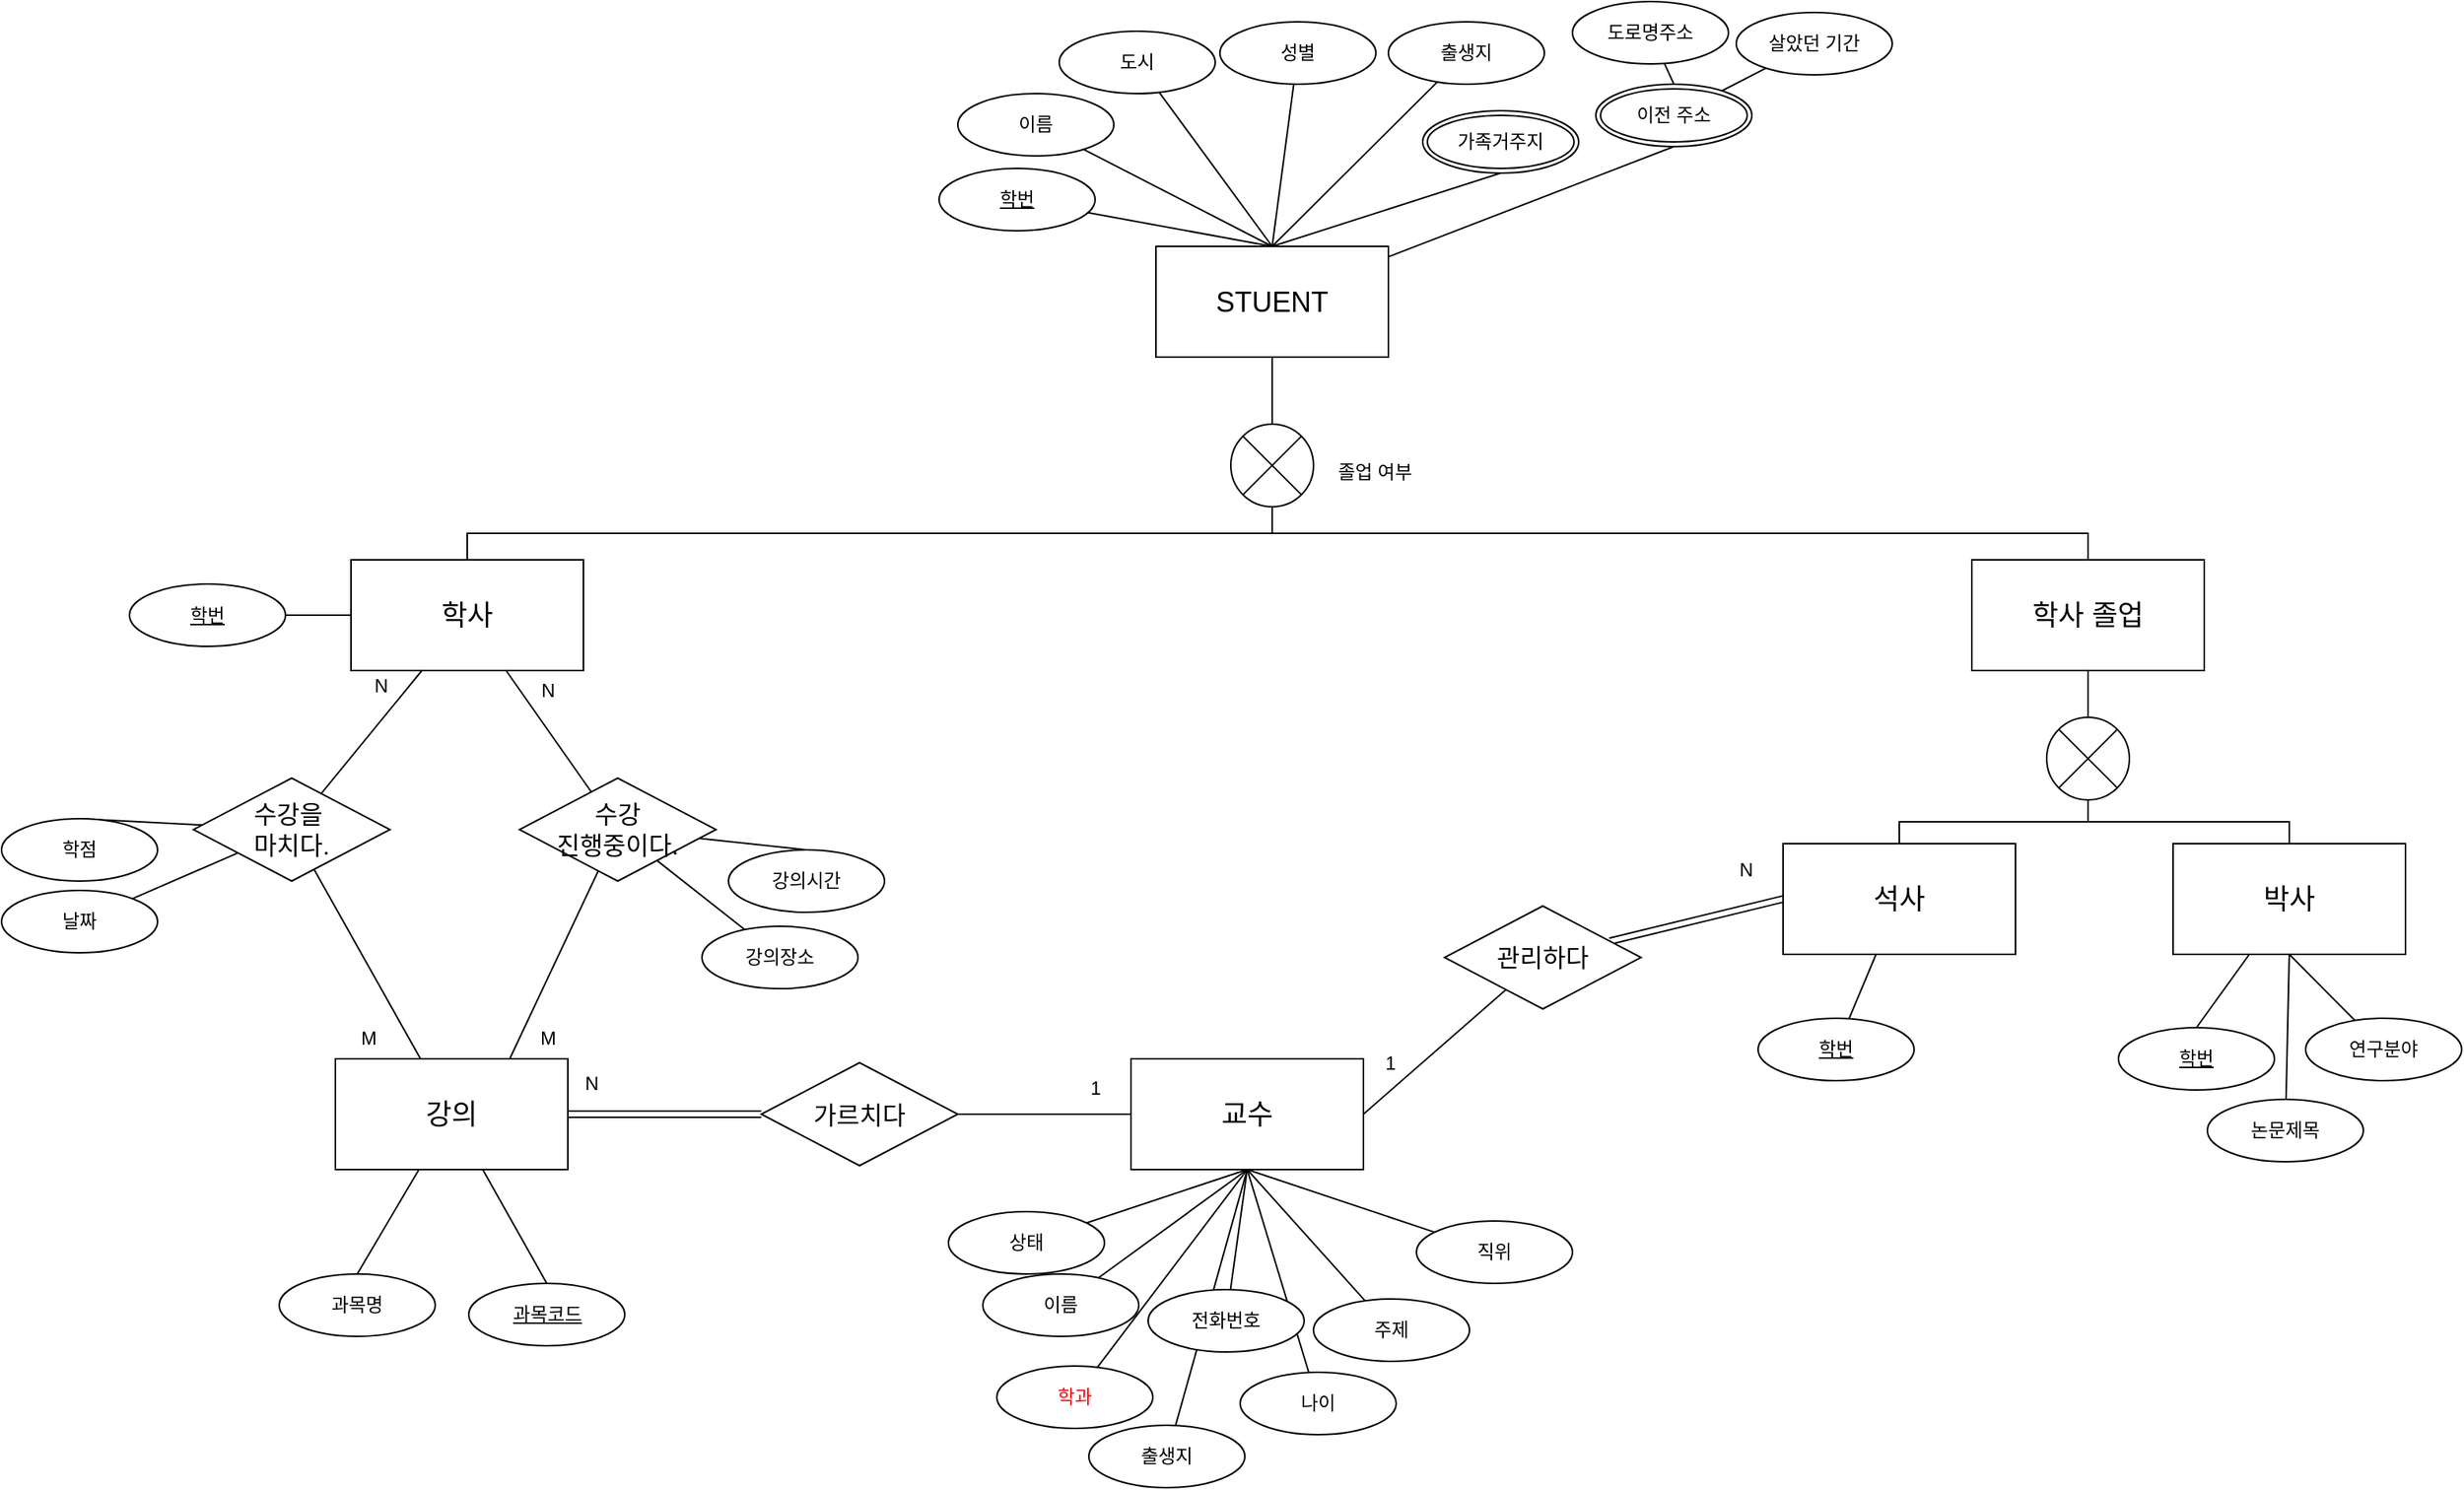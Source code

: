 <mxfile version="24.2.2" type="github">
  <diagram name="페이지-1" id="7VR-YZdjgw9keZSOpcH8">
    <mxGraphModel dx="1940" dy="1368" grid="0" gridSize="10" guides="1" tooltips="1" connect="1" arrows="1" fold="1" page="1" pageScale="1" pageWidth="1920" pageHeight="1200" math="0" shadow="0">
      <root>
        <mxCell id="0" />
        <mxCell id="1" parent="0" />
        <mxCell id="dzRAiHNFtbagDPupk4Ih-3" style="rounded=0;orthogonalLoop=1;jettySize=auto;html=1;endArrow=none;endFill=0;" edge="1" parent="1" source="dzRAiHNFtbagDPupk4Ih-1" target="dzRAiHNFtbagDPupk4Ih-2">
          <mxGeometry relative="1" as="geometry" />
        </mxCell>
        <mxCell id="dzRAiHNFtbagDPupk4Ih-1" value="&lt;font style=&quot;font-size: 18px;&quot;&gt;STUENT&lt;/font&gt;" style="whiteSpace=wrap;html=1;align=center;" vertex="1" parent="1">
          <mxGeometry x="915" y="222" width="149" height="71" as="geometry" />
        </mxCell>
        <mxCell id="dzRAiHNFtbagDPupk4Ih-9" style="edgeStyle=elbowEdgeStyle;rounded=0;orthogonalLoop=1;jettySize=auto;html=1;elbow=vertical;endArrow=none;endFill=0;" edge="1" parent="1" source="dzRAiHNFtbagDPupk4Ih-2" target="dzRAiHNFtbagDPupk4Ih-7">
          <mxGeometry relative="1" as="geometry" />
        </mxCell>
        <mxCell id="dzRAiHNFtbagDPupk4Ih-10" style="edgeStyle=elbowEdgeStyle;rounded=0;orthogonalLoop=1;jettySize=auto;html=1;elbow=vertical;endArrow=none;endFill=0;" edge="1" parent="1" source="dzRAiHNFtbagDPupk4Ih-2" target="dzRAiHNFtbagDPupk4Ih-6">
          <mxGeometry relative="1" as="geometry" />
        </mxCell>
        <mxCell id="dzRAiHNFtbagDPupk4Ih-2" value="" style="shape=sumEllipse;perimeter=ellipsePerimeter;whiteSpace=wrap;html=1;backgroundOutline=1;" vertex="1" parent="1">
          <mxGeometry x="963" y="336" width="53" height="53" as="geometry" />
        </mxCell>
        <mxCell id="dzRAiHNFtbagDPupk4Ih-52" style="edgeStyle=orthogonalEdgeStyle;rounded=0;orthogonalLoop=1;jettySize=auto;html=1;endArrow=none;endFill=0;" edge="1" parent="1" source="dzRAiHNFtbagDPupk4Ih-6" target="dzRAiHNFtbagDPupk4Ih-51">
          <mxGeometry relative="1" as="geometry" />
        </mxCell>
        <mxCell id="dzRAiHNFtbagDPupk4Ih-6" value="&lt;font style=&quot;font-size: 18px;&quot;&gt;학사 졸업&lt;/font&gt;" style="whiteSpace=wrap;html=1;align=center;" vertex="1" parent="1">
          <mxGeometry x="1438" y="423" width="149" height="71" as="geometry" />
        </mxCell>
        <mxCell id="dzRAiHNFtbagDPupk4Ih-18" style="rounded=0;orthogonalLoop=1;jettySize=auto;html=1;endArrow=none;endFill=0;" edge="1" parent="1" source="dzRAiHNFtbagDPupk4Ih-7" target="dzRAiHNFtbagDPupk4Ih-11">
          <mxGeometry relative="1" as="geometry" />
        </mxCell>
        <mxCell id="dzRAiHNFtbagDPupk4Ih-19" style="rounded=0;orthogonalLoop=1;jettySize=auto;html=1;endArrow=none;endFill=0;" edge="1" parent="1" source="dzRAiHNFtbagDPupk4Ih-7" target="dzRAiHNFtbagDPupk4Ih-16">
          <mxGeometry relative="1" as="geometry" />
        </mxCell>
        <mxCell id="dzRAiHNFtbagDPupk4Ih-7" value="&lt;font style=&quot;font-size: 18px;&quot;&gt;학사&lt;/font&gt;" style="whiteSpace=wrap;html=1;align=center;" vertex="1" parent="1">
          <mxGeometry x="399" y="423" width="149" height="71" as="geometry" />
        </mxCell>
        <mxCell id="dzRAiHNFtbagDPupk4Ih-21" style="rounded=0;orthogonalLoop=1;jettySize=auto;html=1;endArrow=none;endFill=0;" edge="1" parent="1" source="dzRAiHNFtbagDPupk4Ih-11" target="dzRAiHNFtbagDPupk4Ih-20">
          <mxGeometry relative="1" as="geometry" />
        </mxCell>
        <mxCell id="dzRAiHNFtbagDPupk4Ih-37" style="rounded=0;orthogonalLoop=1;jettySize=auto;html=1;entryX=0.5;entryY=0;entryDx=0;entryDy=0;endArrow=none;endFill=0;" edge="1" parent="1" source="dzRAiHNFtbagDPupk4Ih-11" target="dzRAiHNFtbagDPupk4Ih-34">
          <mxGeometry relative="1" as="geometry" />
        </mxCell>
        <mxCell id="dzRAiHNFtbagDPupk4Ih-39" style="rounded=0;orthogonalLoop=1;jettySize=auto;html=1;endArrow=none;endFill=0;" edge="1" parent="1" source="dzRAiHNFtbagDPupk4Ih-11" target="dzRAiHNFtbagDPupk4Ih-38">
          <mxGeometry relative="1" as="geometry" />
        </mxCell>
        <mxCell id="dzRAiHNFtbagDPupk4Ih-11" value="&lt;font style=&quot;font-size: 16px;&quot;&gt;수강을&amp;nbsp;&lt;/font&gt;&lt;div style=&quot;font-size: 16px;&quot;&gt;&lt;font style=&quot;font-size: 16px;&quot;&gt;마치다.&lt;/font&gt;&lt;/div&gt;" style="shape=rhombus;perimeter=rhombusPerimeter;whiteSpace=wrap;html=1;align=center;" vertex="1" parent="1">
          <mxGeometry x="298" y="563" width="126" height="66" as="geometry" />
        </mxCell>
        <mxCell id="dzRAiHNFtbagDPupk4Ih-48" style="rounded=0;orthogonalLoop=1;jettySize=auto;html=1;endArrow=none;endFill=0;" edge="1" parent="1" source="dzRAiHNFtbagDPupk4Ih-12" target="dzRAiHNFtbagDPupk4Ih-44">
          <mxGeometry relative="1" as="geometry" />
        </mxCell>
        <mxCell id="dzRAiHNFtbagDPupk4Ih-12" value="&lt;font style=&quot;font-size: 18px;&quot;&gt;석사&lt;/font&gt;" style="whiteSpace=wrap;html=1;align=center;" vertex="1" parent="1">
          <mxGeometry x="1317" y="605" width="149" height="71" as="geometry" />
        </mxCell>
        <mxCell id="dzRAiHNFtbagDPupk4Ih-49" style="rounded=0;orthogonalLoop=1;jettySize=auto;html=1;entryX=0.5;entryY=0;entryDx=0;entryDy=0;endArrow=none;endFill=0;" edge="1" parent="1" source="dzRAiHNFtbagDPupk4Ih-13" target="dzRAiHNFtbagDPupk4Ih-43">
          <mxGeometry relative="1" as="geometry" />
        </mxCell>
        <mxCell id="dzRAiHNFtbagDPupk4Ih-13" value="&lt;font style=&quot;font-size: 18px;&quot;&gt;박사&lt;/font&gt;" style="whiteSpace=wrap;html=1;align=center;" vertex="1" parent="1">
          <mxGeometry x="1567" y="605" width="149" height="71" as="geometry" />
        </mxCell>
        <mxCell id="dzRAiHNFtbagDPupk4Ih-23" style="rounded=0;orthogonalLoop=1;jettySize=auto;html=1;entryX=0.75;entryY=0;entryDx=0;entryDy=0;endArrow=none;endFill=0;" edge="1" parent="1" source="dzRAiHNFtbagDPupk4Ih-16" target="dzRAiHNFtbagDPupk4Ih-20">
          <mxGeometry relative="1" as="geometry" />
        </mxCell>
        <mxCell id="dzRAiHNFtbagDPupk4Ih-29" style="rounded=0;orthogonalLoop=1;jettySize=auto;html=1;entryX=0.5;entryY=0;entryDx=0;entryDy=0;endArrow=none;endFill=0;" edge="1" parent="1" source="dzRAiHNFtbagDPupk4Ih-16" target="dzRAiHNFtbagDPupk4Ih-28">
          <mxGeometry relative="1" as="geometry" />
        </mxCell>
        <mxCell id="dzRAiHNFtbagDPupk4Ih-32" style="rounded=0;orthogonalLoop=1;jettySize=auto;html=1;endArrow=none;endFill=0;" edge="1" parent="1" source="dzRAiHNFtbagDPupk4Ih-16" target="dzRAiHNFtbagDPupk4Ih-30">
          <mxGeometry relative="1" as="geometry" />
        </mxCell>
        <mxCell id="dzRAiHNFtbagDPupk4Ih-16" value="&lt;span style=&quot;font-size: 16px;&quot;&gt;수강&lt;/span&gt;&lt;div&gt;&lt;span style=&quot;font-size: 16px;&quot;&gt;진행중이다.&lt;/span&gt;&lt;/div&gt;" style="shape=rhombus;perimeter=rhombusPerimeter;whiteSpace=wrap;html=1;align=center;" vertex="1" parent="1">
          <mxGeometry x="507" y="563" width="126" height="66" as="geometry" />
        </mxCell>
        <mxCell id="dzRAiHNFtbagDPupk4Ih-40" style="rounded=0;orthogonalLoop=1;jettySize=auto;html=1;endArrow=none;endFill=0;entryX=0.5;entryY=0;entryDx=0;entryDy=0;" edge="1" parent="1" source="dzRAiHNFtbagDPupk4Ih-20" target="dzRAiHNFtbagDPupk4Ih-33">
          <mxGeometry relative="1" as="geometry">
            <mxPoint x="408.898" y="832.788" as="targetPoint" />
          </mxGeometry>
        </mxCell>
        <mxCell id="dzRAiHNFtbagDPupk4Ih-41" style="rounded=0;orthogonalLoop=1;jettySize=auto;html=1;endArrow=none;endFill=0;entryX=0.5;entryY=0;entryDx=0;entryDy=0;" edge="1" parent="1" source="dzRAiHNFtbagDPupk4Ih-20" target="dzRAiHNFtbagDPupk4Ih-35">
          <mxGeometry relative="1" as="geometry">
            <mxPoint x="497" y="832" as="targetPoint" />
          </mxGeometry>
        </mxCell>
        <mxCell id="dzRAiHNFtbagDPupk4Ih-72" style="rounded=0;orthogonalLoop=1;jettySize=auto;html=1;entryX=0;entryY=0.5;entryDx=0;entryDy=0;endArrow=none;endFill=0;shape=link;" edge="1" parent="1" source="dzRAiHNFtbagDPupk4Ih-20" target="dzRAiHNFtbagDPupk4Ih-70">
          <mxGeometry relative="1" as="geometry" />
        </mxCell>
        <mxCell id="dzRAiHNFtbagDPupk4Ih-20" value="&lt;font style=&quot;font-size: 18px;&quot;&gt;강의&lt;/font&gt;" style="whiteSpace=wrap;html=1;align=center;" vertex="1" parent="1">
          <mxGeometry x="389" y="743" width="149" height="71" as="geometry" />
        </mxCell>
        <mxCell id="dzRAiHNFtbagDPupk4Ih-24" value="N" style="text;html=1;align=center;verticalAlign=middle;resizable=0;points=[];autosize=1;strokeColor=none;fillColor=none;" vertex="1" parent="1">
          <mxGeometry x="404" y="491" width="27" height="26" as="geometry" />
        </mxCell>
        <mxCell id="dzRAiHNFtbagDPupk4Ih-25" value="N" style="text;html=1;align=center;verticalAlign=middle;resizable=0;points=[];autosize=1;strokeColor=none;fillColor=none;" vertex="1" parent="1">
          <mxGeometry x="511" y="494" width="27" height="26" as="geometry" />
        </mxCell>
        <mxCell id="dzRAiHNFtbagDPupk4Ih-26" value="M" style="text;html=1;align=center;verticalAlign=middle;resizable=0;points=[];autosize=1;strokeColor=none;fillColor=none;" vertex="1" parent="1">
          <mxGeometry x="510.5" y="717" width="28" height="26" as="geometry" />
        </mxCell>
        <mxCell id="dzRAiHNFtbagDPupk4Ih-27" value="M" style="text;html=1;align=center;verticalAlign=middle;resizable=0;points=[];autosize=1;strokeColor=none;fillColor=none;" vertex="1" parent="1">
          <mxGeometry x="396" y="717" width="28" height="26" as="geometry" />
        </mxCell>
        <mxCell id="dzRAiHNFtbagDPupk4Ih-28" value="강의시간" style="ellipse;whiteSpace=wrap;html=1;align=center;" vertex="1" parent="1">
          <mxGeometry x="641" y="609" width="100" height="40" as="geometry" />
        </mxCell>
        <mxCell id="dzRAiHNFtbagDPupk4Ih-30" value="강의장소" style="ellipse;whiteSpace=wrap;html=1;align=center;" vertex="1" parent="1">
          <mxGeometry x="624" y="658" width="100" height="40" as="geometry" />
        </mxCell>
        <mxCell id="dzRAiHNFtbagDPupk4Ih-33" value="과목명" style="ellipse;whiteSpace=wrap;html=1;align=center;" vertex="1" parent="1">
          <mxGeometry x="353" y="881" width="100" height="40" as="geometry" />
        </mxCell>
        <mxCell id="dzRAiHNFtbagDPupk4Ih-34" value="학점" style="ellipse;whiteSpace=wrap;html=1;align=center;" vertex="1" parent="1">
          <mxGeometry x="175" y="589" width="100" height="40" as="geometry" />
        </mxCell>
        <mxCell id="dzRAiHNFtbagDPupk4Ih-35" value="&lt;u&gt;과목코드&lt;/u&gt;" style="ellipse;whiteSpace=wrap;html=1;align=center;" vertex="1" parent="1">
          <mxGeometry x="474.5" y="887" width="100" height="40" as="geometry" />
        </mxCell>
        <mxCell id="dzRAiHNFtbagDPupk4Ih-38" value="날짜" style="ellipse;whiteSpace=wrap;html=1;align=center;" vertex="1" parent="1">
          <mxGeometry x="175" y="635" width="100" height="40" as="geometry" />
        </mxCell>
        <mxCell id="dzRAiHNFtbagDPupk4Ih-45" style="rounded=0;orthogonalLoop=1;jettySize=auto;html=1;endArrow=none;endFill=0;entryX=0.5;entryY=0;entryDx=0;entryDy=0;" edge="1" parent="1" source="dzRAiHNFtbagDPupk4Ih-42" target="dzRAiHNFtbagDPupk4Ih-1">
          <mxGeometry relative="1" as="geometry" />
        </mxCell>
        <mxCell id="dzRAiHNFtbagDPupk4Ih-42" value="&lt;u&gt;학번&lt;/u&gt;" style="ellipse;whiteSpace=wrap;html=1;align=center;" vertex="1" parent="1">
          <mxGeometry x="776" y="172" width="100" height="40" as="geometry" />
        </mxCell>
        <mxCell id="dzRAiHNFtbagDPupk4Ih-43" value="&lt;u&gt;학번&lt;/u&gt;" style="ellipse;whiteSpace=wrap;html=1;align=center;" vertex="1" parent="1">
          <mxGeometry x="1532" y="723" width="100" height="40" as="geometry" />
        </mxCell>
        <mxCell id="dzRAiHNFtbagDPupk4Ih-44" value="&lt;u&gt;학번&lt;/u&gt;" style="ellipse;whiteSpace=wrap;html=1;align=center;" vertex="1" parent="1">
          <mxGeometry x="1301" y="717" width="100" height="40" as="geometry" />
        </mxCell>
        <mxCell id="dzRAiHNFtbagDPupk4Ih-47" style="edgeStyle=orthogonalEdgeStyle;rounded=0;orthogonalLoop=1;jettySize=auto;html=1;endArrow=none;endFill=0;" edge="1" parent="1" source="dzRAiHNFtbagDPupk4Ih-46" target="dzRAiHNFtbagDPupk4Ih-7">
          <mxGeometry relative="1" as="geometry" />
        </mxCell>
        <mxCell id="dzRAiHNFtbagDPupk4Ih-46" value="&lt;u&gt;학번&lt;/u&gt;" style="ellipse;whiteSpace=wrap;html=1;align=center;" vertex="1" parent="1">
          <mxGeometry x="257" y="438.5" width="100" height="40" as="geometry" />
        </mxCell>
        <mxCell id="dzRAiHNFtbagDPupk4Ih-50" value="졸업 여부" style="text;html=1;align=center;verticalAlign=middle;resizable=0;points=[];autosize=1;strokeColor=none;fillColor=none;" vertex="1" parent="1">
          <mxGeometry x="1023" y="354" width="63" height="26" as="geometry" />
        </mxCell>
        <mxCell id="dzRAiHNFtbagDPupk4Ih-53" style="edgeStyle=elbowEdgeStyle;rounded=0;orthogonalLoop=1;jettySize=auto;html=1;elbow=vertical;endArrow=none;endFill=0;" edge="1" parent="1" source="dzRAiHNFtbagDPupk4Ih-51" target="dzRAiHNFtbagDPupk4Ih-12">
          <mxGeometry relative="1" as="geometry" />
        </mxCell>
        <mxCell id="dzRAiHNFtbagDPupk4Ih-54" style="edgeStyle=elbowEdgeStyle;rounded=0;orthogonalLoop=1;jettySize=auto;html=1;elbow=vertical;endArrow=none;endFill=0;" edge="1" parent="1" source="dzRAiHNFtbagDPupk4Ih-51" target="dzRAiHNFtbagDPupk4Ih-13">
          <mxGeometry relative="1" as="geometry" />
        </mxCell>
        <mxCell id="dzRAiHNFtbagDPupk4Ih-51" value="" style="shape=sumEllipse;perimeter=ellipsePerimeter;whiteSpace=wrap;html=1;backgroundOutline=1;" vertex="1" parent="1">
          <mxGeometry x="1486" y="524" width="53" height="53" as="geometry" />
        </mxCell>
        <mxCell id="dzRAiHNFtbagDPupk4Ih-59" style="rounded=0;orthogonalLoop=1;jettySize=auto;html=1;endArrow=none;endFill=0;entryX=0.5;entryY=0;entryDx=0;entryDy=0;" edge="1" parent="1" source="dzRAiHNFtbagDPupk4Ih-55" target="dzRAiHNFtbagDPupk4Ih-1">
          <mxGeometry relative="1" as="geometry" />
        </mxCell>
        <mxCell id="dzRAiHNFtbagDPupk4Ih-55" value="이름" style="ellipse;whiteSpace=wrap;html=1;align=center;" vertex="1" parent="1">
          <mxGeometry x="788" y="124" width="100" height="40" as="geometry" />
        </mxCell>
        <mxCell id="dzRAiHNFtbagDPupk4Ih-62" style="rounded=0;orthogonalLoop=1;jettySize=auto;html=1;endArrow=none;endFill=0;entryX=0.5;entryY=0;entryDx=0;entryDy=0;" edge="1" parent="1" source="dzRAiHNFtbagDPupk4Ih-56" target="dzRAiHNFtbagDPupk4Ih-1">
          <mxGeometry relative="1" as="geometry" />
        </mxCell>
        <mxCell id="dzRAiHNFtbagDPupk4Ih-56" value="성별" style="ellipse;whiteSpace=wrap;html=1;align=center;" vertex="1" parent="1">
          <mxGeometry x="956" y="78" width="100" height="40" as="geometry" />
        </mxCell>
        <mxCell id="dzRAiHNFtbagDPupk4Ih-60" style="rounded=0;orthogonalLoop=1;jettySize=auto;html=1;endArrow=none;endFill=0;entryX=0.5;entryY=0;entryDx=0;entryDy=0;" edge="1" parent="1" source="dzRAiHNFtbagDPupk4Ih-57" target="dzRAiHNFtbagDPupk4Ih-1">
          <mxGeometry relative="1" as="geometry" />
        </mxCell>
        <mxCell id="dzRAiHNFtbagDPupk4Ih-57" value="도시" style="ellipse;whiteSpace=wrap;html=1;align=center;" vertex="1" parent="1">
          <mxGeometry x="853" y="84" width="100" height="40" as="geometry" />
        </mxCell>
        <mxCell id="dzRAiHNFtbagDPupk4Ih-65" style="rounded=0;orthogonalLoop=1;jettySize=auto;html=1;endArrow=none;endFill=0;entryX=0.5;entryY=0;entryDx=0;entryDy=0;" edge="1" parent="1" source="dzRAiHNFtbagDPupk4Ih-58" target="dzRAiHNFtbagDPupk4Ih-1">
          <mxGeometry relative="1" as="geometry" />
        </mxCell>
        <mxCell id="dzRAiHNFtbagDPupk4Ih-58" value="출생지" style="ellipse;whiteSpace=wrap;html=1;align=center;" vertex="1" parent="1">
          <mxGeometry x="1064" y="78" width="100" height="40" as="geometry" />
        </mxCell>
        <mxCell id="dzRAiHNFtbagDPupk4Ih-66" style="rounded=0;orthogonalLoop=1;jettySize=auto;html=1;endArrow=none;endFill=0;entryX=0.5;entryY=0;entryDx=0;entryDy=0;exitX=0.5;exitY=1;exitDx=0;exitDy=0;" edge="1" parent="1" source="dzRAiHNFtbagDPupk4Ih-114" target="dzRAiHNFtbagDPupk4Ih-1">
          <mxGeometry relative="1" as="geometry">
            <mxPoint x="1103.949" y="167.351" as="sourcePoint" />
          </mxGeometry>
        </mxCell>
        <mxCell id="dzRAiHNFtbagDPupk4Ih-84" style="rounded=0;orthogonalLoop=1;jettySize=auto;html=1;endArrow=none;endFill=0;exitX=0.5;exitY=1;exitDx=0;exitDy=0;" edge="1" parent="1" source="dzRAiHNFtbagDPupk4Ih-113" target="dzRAiHNFtbagDPupk4Ih-1">
          <mxGeometry relative="1" as="geometry">
            <mxPoint x="1226.832" y="160.217" as="sourcePoint" />
          </mxGeometry>
        </mxCell>
        <mxCell id="dzRAiHNFtbagDPupk4Ih-69" value="&lt;font style=&quot;font-size: 18px;&quot;&gt;교수&lt;/font&gt;" style="whiteSpace=wrap;html=1;align=center;" vertex="1" parent="1">
          <mxGeometry x="899" y="743" width="149" height="71" as="geometry" />
        </mxCell>
        <mxCell id="dzRAiHNFtbagDPupk4Ih-73" style="edgeStyle=orthogonalEdgeStyle;rounded=0;orthogonalLoop=1;jettySize=auto;html=1;entryX=0;entryY=0.5;entryDx=0;entryDy=0;endArrow=none;endFill=0;" edge="1" parent="1" source="dzRAiHNFtbagDPupk4Ih-70" target="dzRAiHNFtbagDPupk4Ih-69">
          <mxGeometry relative="1" as="geometry" />
        </mxCell>
        <mxCell id="dzRAiHNFtbagDPupk4Ih-70" value="&lt;span style=&quot;font-size: 16px;&quot;&gt;가르치다&lt;/span&gt;" style="shape=rhombus;perimeter=rhombusPerimeter;whiteSpace=wrap;html=1;align=center;" vertex="1" parent="1">
          <mxGeometry x="662" y="745.5" width="126" height="66" as="geometry" />
        </mxCell>
        <mxCell id="dzRAiHNFtbagDPupk4Ih-76" style="rounded=0;orthogonalLoop=1;jettySize=auto;html=1;entryX=0;entryY=0.5;entryDx=0;entryDy=0;endArrow=none;endFill=0;shape=link;" edge="1" parent="1" source="dzRAiHNFtbagDPupk4Ih-75" target="dzRAiHNFtbagDPupk4Ih-12">
          <mxGeometry relative="1" as="geometry" />
        </mxCell>
        <mxCell id="dzRAiHNFtbagDPupk4Ih-77" style="rounded=0;orthogonalLoop=1;jettySize=auto;html=1;entryX=1;entryY=0.5;entryDx=0;entryDy=0;endArrow=none;endFill=0;" edge="1" parent="1" source="dzRAiHNFtbagDPupk4Ih-75" target="dzRAiHNFtbagDPupk4Ih-69">
          <mxGeometry relative="1" as="geometry" />
        </mxCell>
        <mxCell id="dzRAiHNFtbagDPupk4Ih-75" value="&lt;span style=&quot;font-size: 16px;&quot;&gt;관리하다&lt;/span&gt;" style="shape=rhombus;perimeter=rhombusPerimeter;whiteSpace=wrap;html=1;align=center;" vertex="1" parent="1">
          <mxGeometry x="1100" y="645" width="126" height="66" as="geometry" />
        </mxCell>
        <mxCell id="dzRAiHNFtbagDPupk4Ih-78" value="1" style="text;html=1;align=center;verticalAlign=middle;resizable=0;points=[];autosize=1;strokeColor=none;fillColor=none;" vertex="1" parent="1">
          <mxGeometry x="863" y="749" width="25" height="26" as="geometry" />
        </mxCell>
        <mxCell id="dzRAiHNFtbagDPupk4Ih-79" value="N" style="text;html=1;align=center;verticalAlign=middle;resizable=0;points=[];autosize=1;strokeColor=none;fillColor=none;" vertex="1" parent="1">
          <mxGeometry x="539.5" y="745.5" width="27" height="26" as="geometry" />
        </mxCell>
        <mxCell id="dzRAiHNFtbagDPupk4Ih-81" value="N" style="text;html=1;align=center;verticalAlign=middle;resizable=0;points=[];autosize=1;strokeColor=none;fillColor=none;" vertex="1" parent="1">
          <mxGeometry x="1279" y="609" width="27" height="26" as="geometry" />
        </mxCell>
        <mxCell id="dzRAiHNFtbagDPupk4Ih-82" value="1" style="text;html=1;align=center;verticalAlign=middle;resizable=0;points=[];autosize=1;strokeColor=none;fillColor=none;" vertex="1" parent="1">
          <mxGeometry x="1052" y="733" width="25" height="26" as="geometry" />
        </mxCell>
        <mxCell id="dzRAiHNFtbagDPupk4Ih-89" style="rounded=0;orthogonalLoop=1;jettySize=auto;html=1;entryX=0.5;entryY=1;entryDx=0;entryDy=0;endArrow=none;endFill=0;" edge="1" parent="1" source="dzRAiHNFtbagDPupk4Ih-85" target="dzRAiHNFtbagDPupk4Ih-13">
          <mxGeometry relative="1" as="geometry" />
        </mxCell>
        <mxCell id="dzRAiHNFtbagDPupk4Ih-85" value="논문제목" style="ellipse;whiteSpace=wrap;html=1;align=center;" vertex="1" parent="1">
          <mxGeometry x="1589" y="769" width="100" height="40" as="geometry" />
        </mxCell>
        <mxCell id="dzRAiHNFtbagDPupk4Ih-88" style="rounded=0;orthogonalLoop=1;jettySize=auto;html=1;entryX=0.5;entryY=1;entryDx=0;entryDy=0;endArrow=none;endFill=0;" edge="1" parent="1" source="dzRAiHNFtbagDPupk4Ih-86" target="dzRAiHNFtbagDPupk4Ih-13">
          <mxGeometry relative="1" as="geometry" />
        </mxCell>
        <mxCell id="dzRAiHNFtbagDPupk4Ih-86" value="연구분야" style="ellipse;whiteSpace=wrap;html=1;align=center;" vertex="1" parent="1">
          <mxGeometry x="1652" y="717" width="100" height="40" as="geometry" />
        </mxCell>
        <mxCell id="dzRAiHNFtbagDPupk4Ih-94" style="rounded=0;orthogonalLoop=1;jettySize=auto;html=1;entryX=0.5;entryY=1;entryDx=0;entryDy=0;endArrow=none;endFill=0;" edge="1" parent="1" source="dzRAiHNFtbagDPupk4Ih-91" target="dzRAiHNFtbagDPupk4Ih-69">
          <mxGeometry relative="1" as="geometry" />
        </mxCell>
        <mxCell id="dzRAiHNFtbagDPupk4Ih-91" value="이름&lt;span style=&quot;color: rgba(0, 0, 0, 0); font-family: monospace; font-size: 0px; text-align: start; text-wrap: nowrap;&quot;&gt;%3CmxGraphModel%3E%3Croot%3E%3CmxCell%20id%3D%220%22%2F%3E%3CmxCell%20id%3D%221%22%20parent%3D%220%22%2F%3E%3CmxCell%20id%3D%222%22%20value%3D%22%EB%85%BC%EB%AC%B8%EC%A0%9C%EB%AA%A9%22%20style%3D%22ellipse%3BwhiteSpace%3Dwrap%3Bhtml%3D1%3Balign%3Dcenter%3B%22%20vertex%3D%221%22%20parent%3D%221%22%3E%3CmxGeometry%20x%3D%221429%22%20y%3D%22700%22%20width%3D%22100%22%20height%3D%2240%22%20as%3D%22geometry%22%2F%3E%3C%2FmxCell%3E%3C%2Froot%3E%3C%2FmxGraphModel%3E&lt;/span&gt;" style="ellipse;whiteSpace=wrap;html=1;align=center;" vertex="1" parent="1">
          <mxGeometry x="804" y="881" width="100" height="40" as="geometry" />
        </mxCell>
        <mxCell id="dzRAiHNFtbagDPupk4Ih-96" style="rounded=0;orthogonalLoop=1;jettySize=auto;html=1;entryX=0.5;entryY=1;entryDx=0;entryDy=0;endArrow=none;endFill=0;" edge="1" parent="1" source="dzRAiHNFtbagDPupk4Ih-92" target="dzRAiHNFtbagDPupk4Ih-69">
          <mxGeometry relative="1" as="geometry" />
        </mxCell>
        <mxCell id="dzRAiHNFtbagDPupk4Ih-92" value="나이" style="ellipse;whiteSpace=wrap;html=1;align=center;" vertex="1" parent="1">
          <mxGeometry x="969" y="944" width="100" height="40" as="geometry" />
        </mxCell>
        <mxCell id="dzRAiHNFtbagDPupk4Ih-95" style="rounded=0;orthogonalLoop=1;jettySize=auto;html=1;entryX=0.5;entryY=1;entryDx=0;entryDy=0;endArrow=none;endFill=0;" edge="1" parent="1" source="dzRAiHNFtbagDPupk4Ih-93" target="dzRAiHNFtbagDPupk4Ih-69">
          <mxGeometry relative="1" as="geometry" />
        </mxCell>
        <mxCell id="dzRAiHNFtbagDPupk4Ih-93" value="출생지" style="ellipse;whiteSpace=wrap;html=1;align=center;" vertex="1" parent="1">
          <mxGeometry x="872" y="978" width="100" height="40" as="geometry" />
        </mxCell>
        <mxCell id="dzRAiHNFtbagDPupk4Ih-102" style="rounded=0;orthogonalLoop=1;jettySize=auto;html=1;endArrow=none;endFill=0;entryX=0.5;entryY=1;entryDx=0;entryDy=0;" edge="1" parent="1" source="dzRAiHNFtbagDPupk4Ih-97" target="dzRAiHNFtbagDPupk4Ih-69">
          <mxGeometry relative="1" as="geometry">
            <mxPoint x="944" y="814" as="targetPoint" />
          </mxGeometry>
        </mxCell>
        <mxCell id="dzRAiHNFtbagDPupk4Ih-97" value="&lt;font color=&quot;#ff0008&quot;&gt;학과&lt;/font&gt;" style="ellipse;whiteSpace=wrap;html=1;align=center;" vertex="1" parent="1">
          <mxGeometry x="813" y="940" width="100" height="40" as="geometry" />
        </mxCell>
        <mxCell id="dzRAiHNFtbagDPupk4Ih-103" style="rounded=0;orthogonalLoop=1;jettySize=auto;html=1;entryX=0.5;entryY=1;entryDx=0;entryDy=0;endArrow=none;endFill=0;" edge="1" parent="1" source="dzRAiHNFtbagDPupk4Ih-98" target="dzRAiHNFtbagDPupk4Ih-69">
          <mxGeometry relative="1" as="geometry" />
        </mxCell>
        <mxCell id="dzRAiHNFtbagDPupk4Ih-98" value="전화번호" style="ellipse;whiteSpace=wrap;html=1;align=center;" vertex="1" parent="1">
          <mxGeometry x="910" y="891" width="100" height="40" as="geometry" />
        </mxCell>
        <mxCell id="dzRAiHNFtbagDPupk4Ih-106" style="rounded=0;orthogonalLoop=1;jettySize=auto;html=1;endArrow=none;endFill=0;entryX=0.5;entryY=1;entryDx=0;entryDy=0;" edge="1" parent="1" source="dzRAiHNFtbagDPupk4Ih-99" target="dzRAiHNFtbagDPupk4Ih-69">
          <mxGeometry relative="1" as="geometry" />
        </mxCell>
        <mxCell id="dzRAiHNFtbagDPupk4Ih-99" value="상태" style="ellipse;whiteSpace=wrap;html=1;align=center;" vertex="1" parent="1">
          <mxGeometry x="782" y="841" width="100" height="40" as="geometry" />
        </mxCell>
        <mxCell id="dzRAiHNFtbagDPupk4Ih-104" style="rounded=0;orthogonalLoop=1;jettySize=auto;html=1;endArrow=none;endFill=0;entryX=0.5;entryY=1;entryDx=0;entryDy=0;" edge="1" parent="1" source="dzRAiHNFtbagDPupk4Ih-100" target="dzRAiHNFtbagDPupk4Ih-69">
          <mxGeometry relative="1" as="geometry" />
        </mxCell>
        <mxCell id="dzRAiHNFtbagDPupk4Ih-100" value="주제" style="ellipse;whiteSpace=wrap;html=1;align=center;" vertex="1" parent="1">
          <mxGeometry x="1016" y="897" width="100" height="40" as="geometry" />
        </mxCell>
        <mxCell id="dzRAiHNFtbagDPupk4Ih-105" style="rounded=0;orthogonalLoop=1;jettySize=auto;html=1;entryX=0.5;entryY=1;entryDx=0;entryDy=0;endArrow=none;endFill=0;" edge="1" parent="1" source="dzRAiHNFtbagDPupk4Ih-101" target="dzRAiHNFtbagDPupk4Ih-69">
          <mxGeometry relative="1" as="geometry" />
        </mxCell>
        <mxCell id="dzRAiHNFtbagDPupk4Ih-101" value="직위" style="ellipse;whiteSpace=wrap;html=1;align=center;" vertex="1" parent="1">
          <mxGeometry x="1082" y="847" width="100" height="40" as="geometry" />
        </mxCell>
        <mxCell id="dzRAiHNFtbagDPupk4Ih-112" style="rounded=0;orthogonalLoop=1;jettySize=auto;html=1;endArrow=none;endFill=0;" edge="1" parent="1" source="dzRAiHNFtbagDPupk4Ih-108" target="dzRAiHNFtbagDPupk4Ih-113">
          <mxGeometry relative="1" as="geometry" />
        </mxCell>
        <mxCell id="dzRAiHNFtbagDPupk4Ih-108" value="살았던 기간" style="ellipse;whiteSpace=wrap;html=1;align=center;" vertex="1" parent="1">
          <mxGeometry x="1287" y="72" width="100" height="40" as="geometry" />
        </mxCell>
        <mxCell id="dzRAiHNFtbagDPupk4Ih-111" style="rounded=0;orthogonalLoop=1;jettySize=auto;html=1;entryX=0.5;entryY=0;entryDx=0;entryDy=0;endArrow=none;endFill=0;" edge="1" parent="1" source="dzRAiHNFtbagDPupk4Ih-109" target="dzRAiHNFtbagDPupk4Ih-113">
          <mxGeometry relative="1" as="geometry" />
        </mxCell>
        <mxCell id="dzRAiHNFtbagDPupk4Ih-109" value="도로명주소" style="ellipse;whiteSpace=wrap;html=1;align=center;" vertex="1" parent="1">
          <mxGeometry x="1182" y="65" width="100" height="40" as="geometry" />
        </mxCell>
        <mxCell id="dzRAiHNFtbagDPupk4Ih-113" value="이전 주소" style="ellipse;shape=doubleEllipse;margin=3;whiteSpace=wrap;html=1;align=center;" vertex="1" parent="1">
          <mxGeometry x="1197" y="118" width="100" height="40" as="geometry" />
        </mxCell>
        <mxCell id="dzRAiHNFtbagDPupk4Ih-114" value="가족거주지" style="ellipse;shape=doubleEllipse;margin=3;whiteSpace=wrap;html=1;align=center;" vertex="1" parent="1">
          <mxGeometry x="1086" y="135" width="100" height="40" as="geometry" />
        </mxCell>
      </root>
    </mxGraphModel>
  </diagram>
</mxfile>

